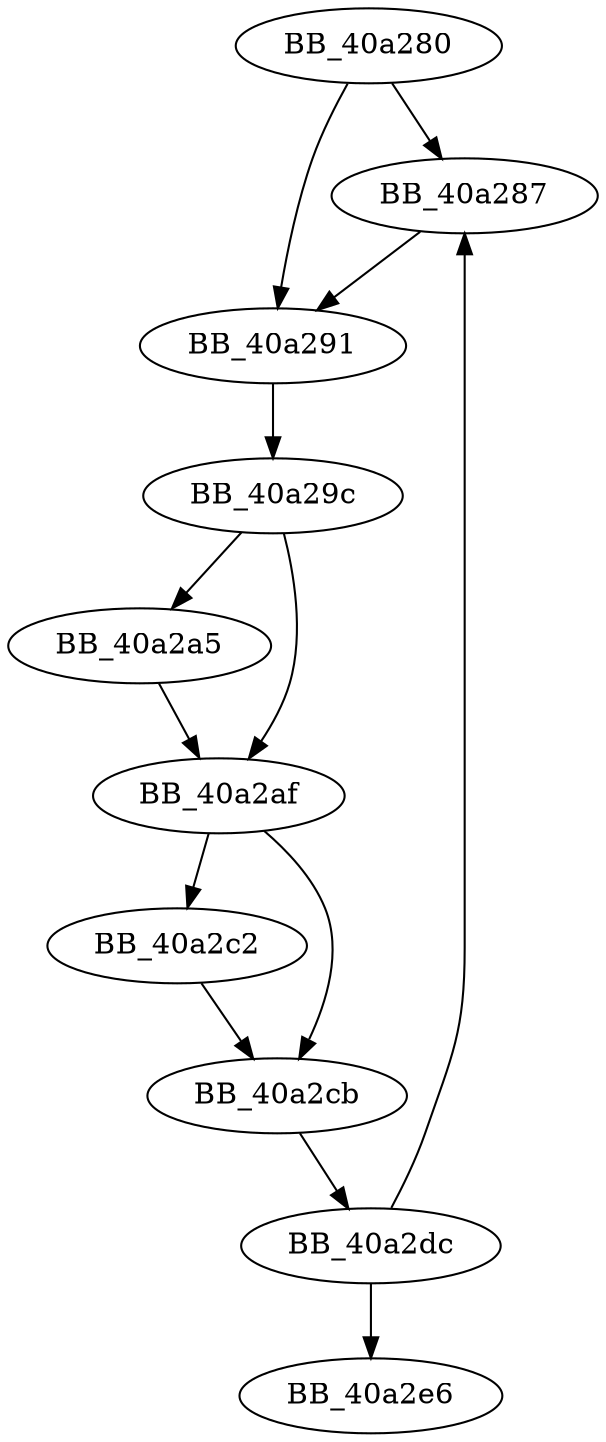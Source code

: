 DiGraph sub_40A280{
BB_40a280->BB_40a287
BB_40a280->BB_40a291
BB_40a287->BB_40a291
BB_40a291->BB_40a29c
BB_40a29c->BB_40a2a5
BB_40a29c->BB_40a2af
BB_40a2a5->BB_40a2af
BB_40a2af->BB_40a2c2
BB_40a2af->BB_40a2cb
BB_40a2c2->BB_40a2cb
BB_40a2cb->BB_40a2dc
BB_40a2dc->BB_40a287
BB_40a2dc->BB_40a2e6
}
